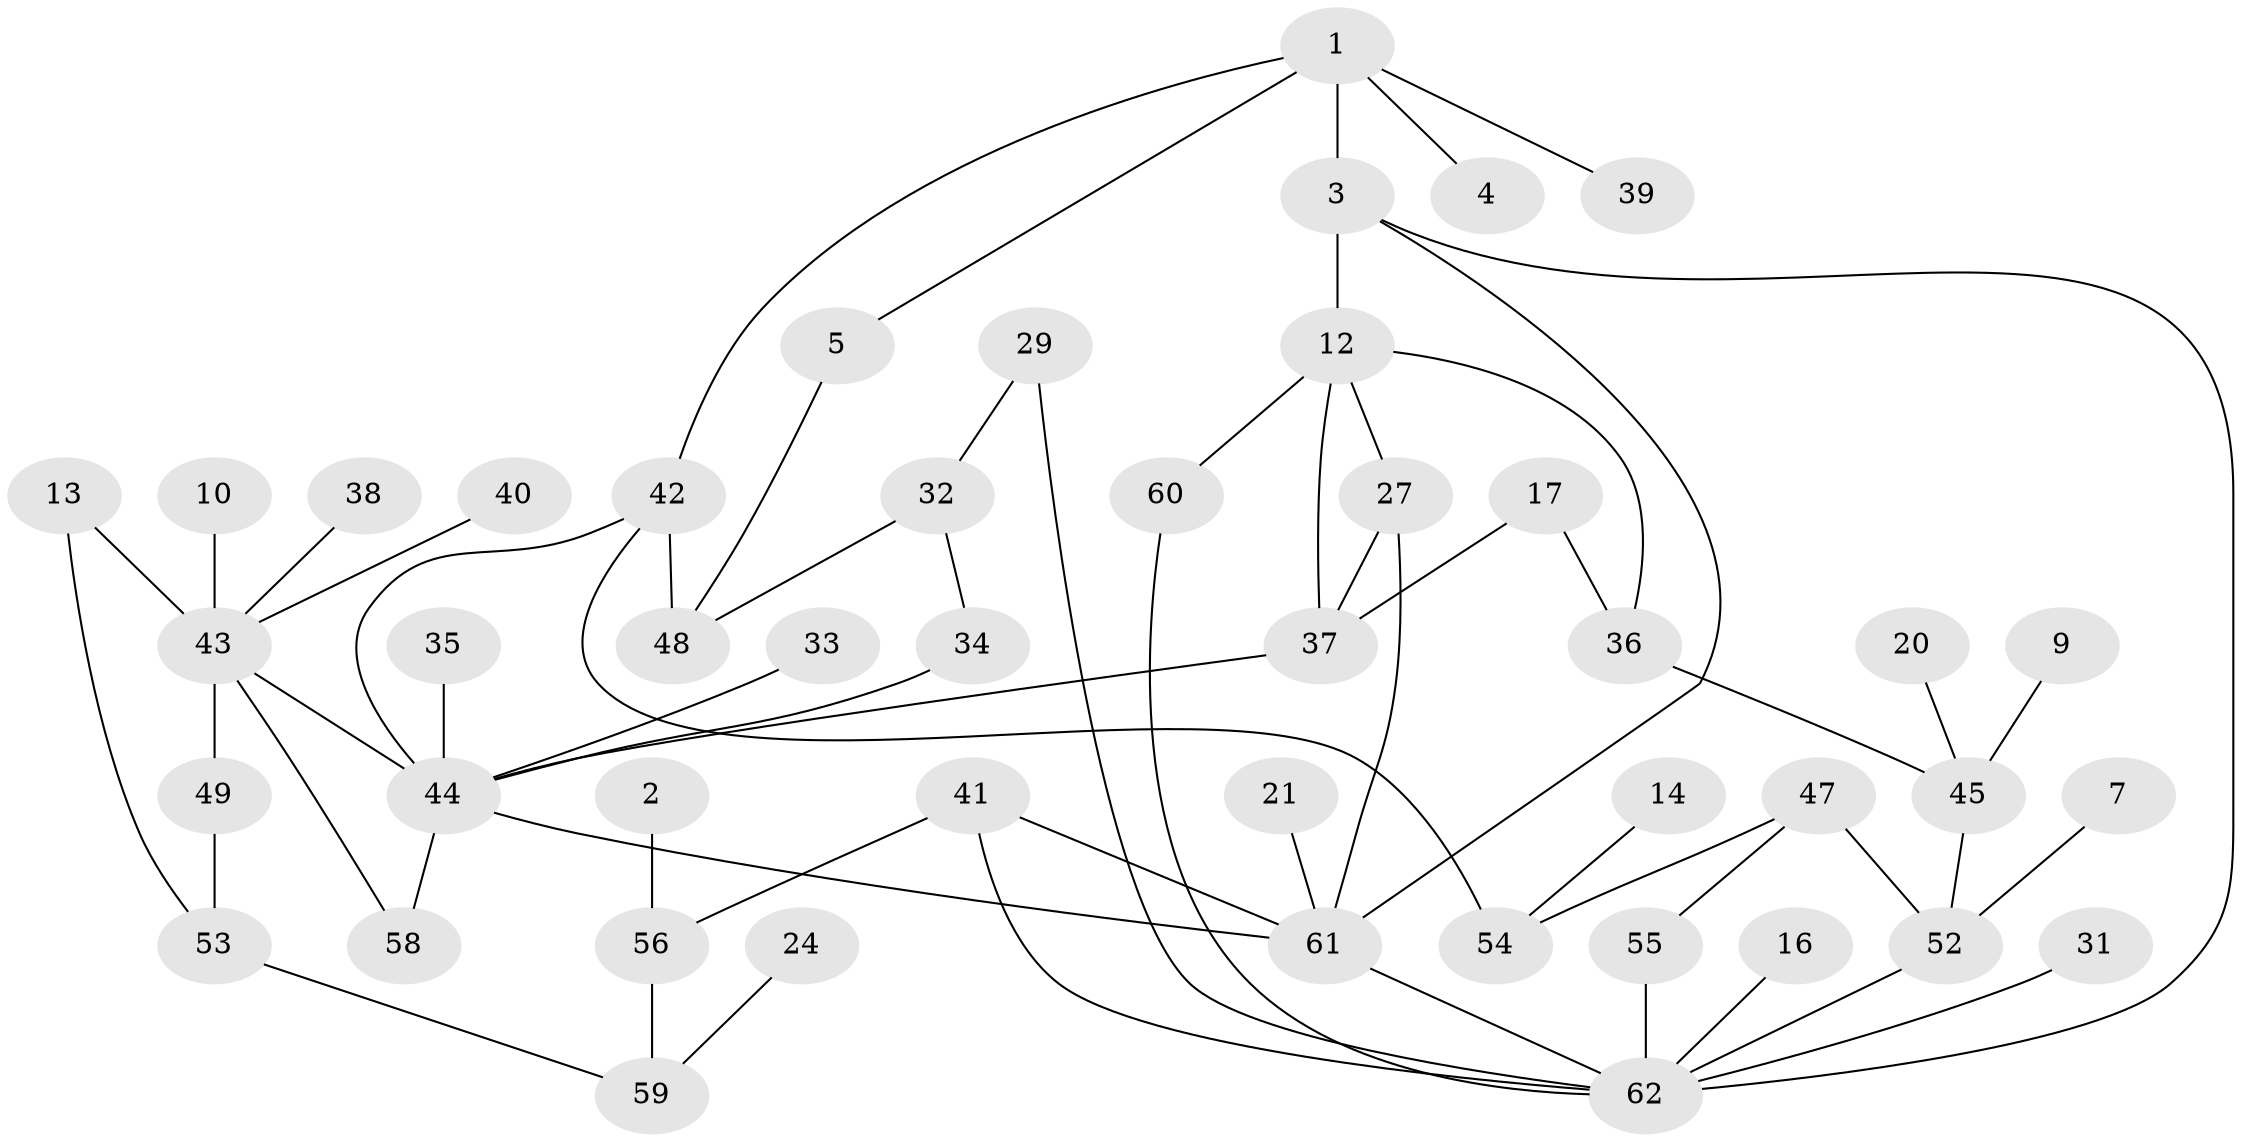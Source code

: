 // original degree distribution, {1: 0.2903225806451613, 3: 0.1693548387096774, 2: 0.28225806451612906, 4: 0.07258064516129033, 0: 0.11290322580645161, 6: 0.03225806451612903, 5: 0.04032258064516129}
// Generated by graph-tools (version 1.1) at 2025/49/03/09/25 03:49:08]
// undirected, 46 vertices, 62 edges
graph export_dot {
graph [start="1"]
  node [color=gray90,style=filled];
  1;
  2;
  3;
  4;
  5;
  7;
  9;
  10;
  12;
  13;
  14;
  16;
  17;
  20;
  21;
  24;
  27;
  29;
  31;
  32;
  33;
  34;
  35;
  36;
  37;
  38;
  39;
  40;
  41;
  42;
  43;
  44;
  45;
  47;
  48;
  49;
  52;
  53;
  54;
  55;
  56;
  58;
  59;
  60;
  61;
  62;
  1 -- 3 [weight=1.0];
  1 -- 4 [weight=1.0];
  1 -- 5 [weight=1.0];
  1 -- 39 [weight=1.0];
  1 -- 42 [weight=1.0];
  2 -- 56 [weight=1.0];
  3 -- 12 [weight=1.0];
  3 -- 61 [weight=1.0];
  3 -- 62 [weight=1.0];
  5 -- 48 [weight=1.0];
  7 -- 52 [weight=1.0];
  9 -- 45 [weight=1.0];
  10 -- 43 [weight=1.0];
  12 -- 27 [weight=1.0];
  12 -- 36 [weight=1.0];
  12 -- 37 [weight=1.0];
  12 -- 60 [weight=1.0];
  13 -- 43 [weight=1.0];
  13 -- 53 [weight=1.0];
  14 -- 54 [weight=1.0];
  16 -- 62 [weight=1.0];
  17 -- 36 [weight=1.0];
  17 -- 37 [weight=1.0];
  20 -- 45 [weight=1.0];
  21 -- 61 [weight=1.0];
  24 -- 59 [weight=1.0];
  27 -- 37 [weight=1.0];
  27 -- 61 [weight=1.0];
  29 -- 32 [weight=1.0];
  29 -- 62 [weight=1.0];
  31 -- 62 [weight=1.0];
  32 -- 34 [weight=1.0];
  32 -- 48 [weight=1.0];
  33 -- 44 [weight=1.0];
  34 -- 44 [weight=1.0];
  35 -- 44 [weight=1.0];
  36 -- 45 [weight=1.0];
  37 -- 44 [weight=1.0];
  38 -- 43 [weight=1.0];
  40 -- 43 [weight=1.0];
  41 -- 56 [weight=1.0];
  41 -- 61 [weight=1.0];
  41 -- 62 [weight=1.0];
  42 -- 44 [weight=1.0];
  42 -- 48 [weight=1.0];
  42 -- 54 [weight=1.0];
  43 -- 44 [weight=2.0];
  43 -- 49 [weight=1.0];
  43 -- 58 [weight=1.0];
  44 -- 58 [weight=1.0];
  44 -- 61 [weight=1.0];
  45 -- 52 [weight=1.0];
  47 -- 52 [weight=1.0];
  47 -- 54 [weight=1.0];
  47 -- 55 [weight=1.0];
  49 -- 53 [weight=1.0];
  52 -- 62 [weight=1.0];
  53 -- 59 [weight=1.0];
  55 -- 62 [weight=1.0];
  56 -- 59 [weight=1.0];
  60 -- 62 [weight=1.0];
  61 -- 62 [weight=1.0];
}
